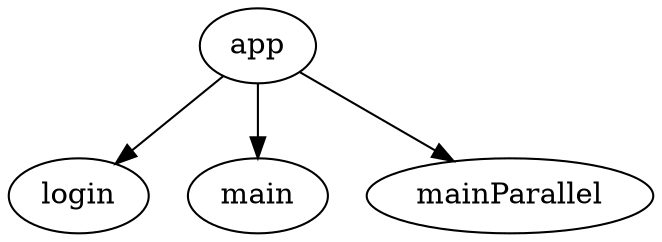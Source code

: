 digraph App {
  package = "ru.kode.way.sample.compose.app.routing"

  app [type=flow]
  login [type=schema, resultType = "ru.kode.way.sample.compose.login.routing.LoginFlowResult"]
  main [type=schema, resultType = "ru.kode.way.sample.compose.main.routing.MainFlowResult"]
  mainParallel [type=schema]

  app -> login
  app -> main
  app -> mainParallel
}
